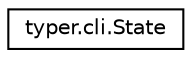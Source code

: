 digraph "Graphical Class Hierarchy"
{
 // LATEX_PDF_SIZE
  edge [fontname="Helvetica",fontsize="10",labelfontname="Helvetica",labelfontsize="10"];
  node [fontname="Helvetica",fontsize="10",shape=record];
  rankdir="LR";
  Node0 [label="typer.cli.State",height=0.2,width=0.4,color="black", fillcolor="white", style="filled",URL="$classtyper_1_1cli_1_1State.html",tooltip=" "];
}
